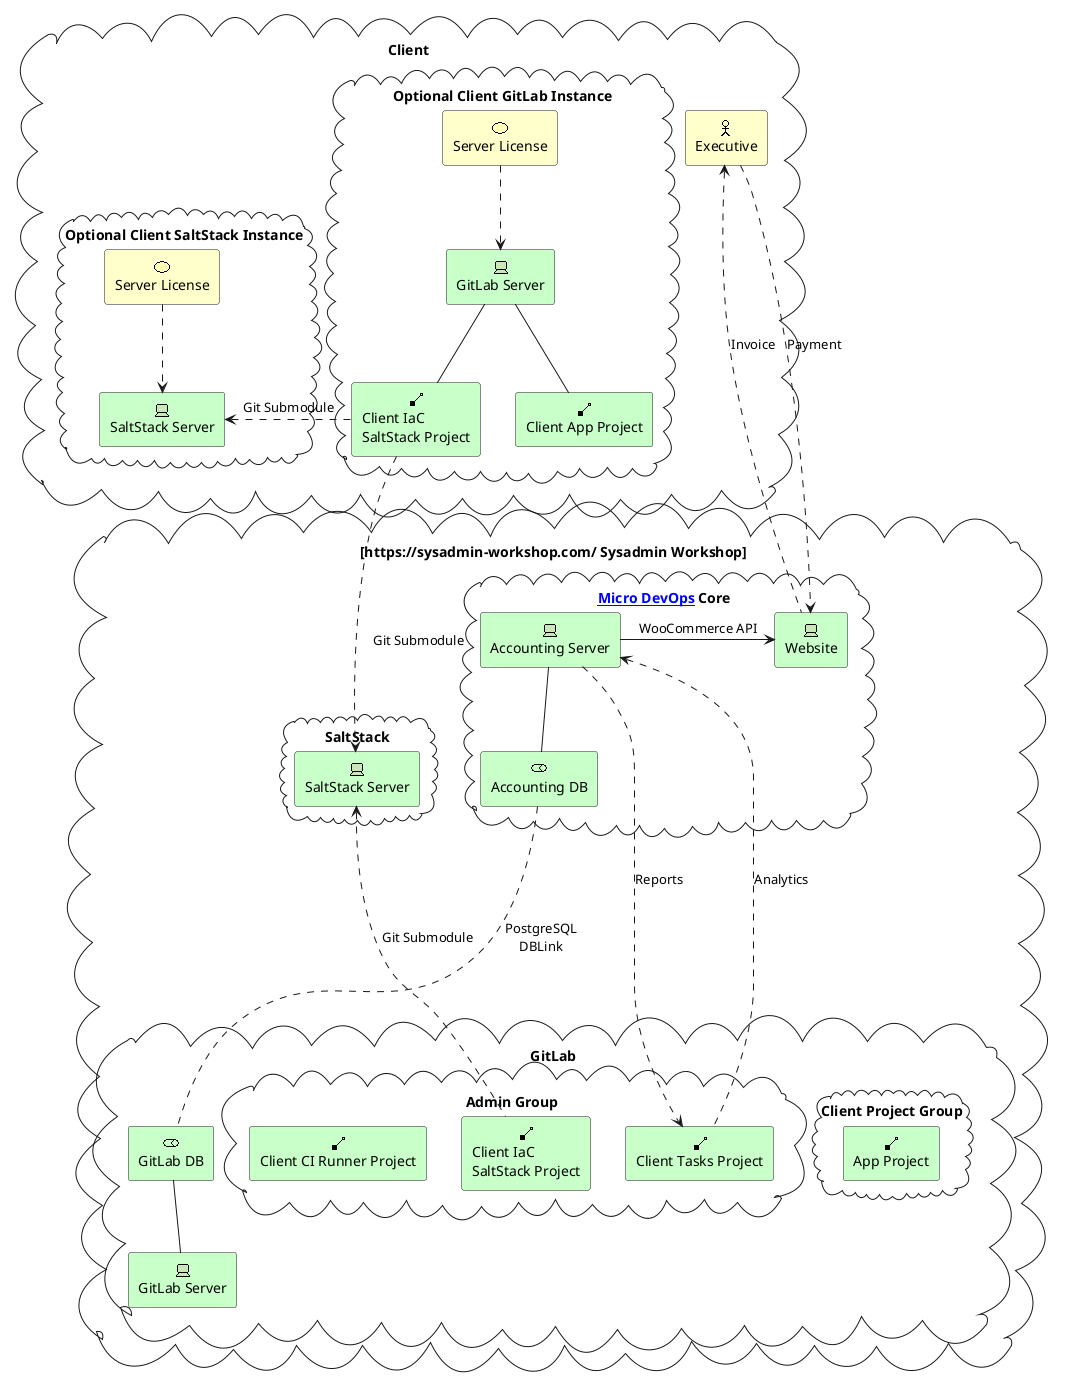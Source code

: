 @startuml
cloud "Client" {
  cloud "Optional Client GitLab Instance" {
    archimate #Technology "GitLab Server" as GitLabServerClient <<technology-device>>
    archimate #Business "Server License" as ServerLicenseGitLabServerClient <<business-value>>
    ServerLicenseGitLabServerClient .down.> GitLabServerClient
    archimate #Technology "Client App Project" as ClientAppProject <<composition>>
    archimate #Technology "Client IaC\nSaltStack Project" as ClientSaltProject <<composition>>
    GitLabServerClient -- ClientAppProject
    GitLabServerClient -- ClientSaltProject
  }
  cloud "Optional Client SaltStack Instance" {
    archimate #Technology "SaltStack Server" as SaltStackServerClient <<technology-device>>
    archimate #Business "Server License" as ServerLicenseSaltStackServerClient <<business-value>>
    ServerLicenseSaltStackServerClient .down.> SaltStackServerClient
  }
  archimate #Business "Executive" as ClientExecutive <<business-actor>>
  ClientSaltProject  .left..> SaltStackServerClient : Git Submodule
}
cloud "[[https://sysadmin-workshop.com/ Sysadmin Workshop]]" {
  cloud "[[https://microdevops.com/ Micro DevOps]] Core" {
    archimate #Technology "Accounting Server" as AccountingServer <<technology-device>>
    archimate #Technology "Accounting DB" as AccountingDB <<role>>
    archimate #Technology "Website" as WebSite <<technology-device>>
    AccountingServer -> WebSite : "WooCommerce API"
    AccountingServer -- AccountingDB 
  }
  cloud "SaltStack" {
    archimate #Technology "SaltStack Server" as SaltStackServer <<technology-device>>
  }
  cloud "GitLab" {
    archimate #Technology "GitLab Server" as GitLabServer <<technology-device>>
    archimate #Technology "GitLab DB" as GitLabDB <<role>>
    GitLabServer -up- GitLabDB
    cloud "Client Project Group" as ClientProjectGroup {
      archimate #Technology "App Project" as AppProject <<composition>>
      archimate #Technology "App Project" as AppProject <<composition>>
    }
    cloud "Admin Group" as AdminGroup {
      archimate #Technology "Client IaC\nSaltStack Project" as ClientSaltProjectOur <<composition>>
      archimate #Technology "Client Tasks Project" as ClientTasksProject <<composition>>
      archimate #Technology "Client CI Runner Project" as ClientCIProject <<composition>>
    }
  }
  AccountingServer ..down..> ClientTasksProject : Reports
  AccountingServer <..down.. ClientTasksProject : Analytics
  AccountingDB ..down.. GitLabDB : PostgreSQL\nDBLink
  ClientSaltProjectOur  ..up..> SaltStackServer : Git Submodule
}
ClientExecutive .down..> WebSite : Payment
WebSite .up..> ClientExecutive : Invoice
ClientSaltProject  ...> SaltStackServer : Git Submodule
@enduml
